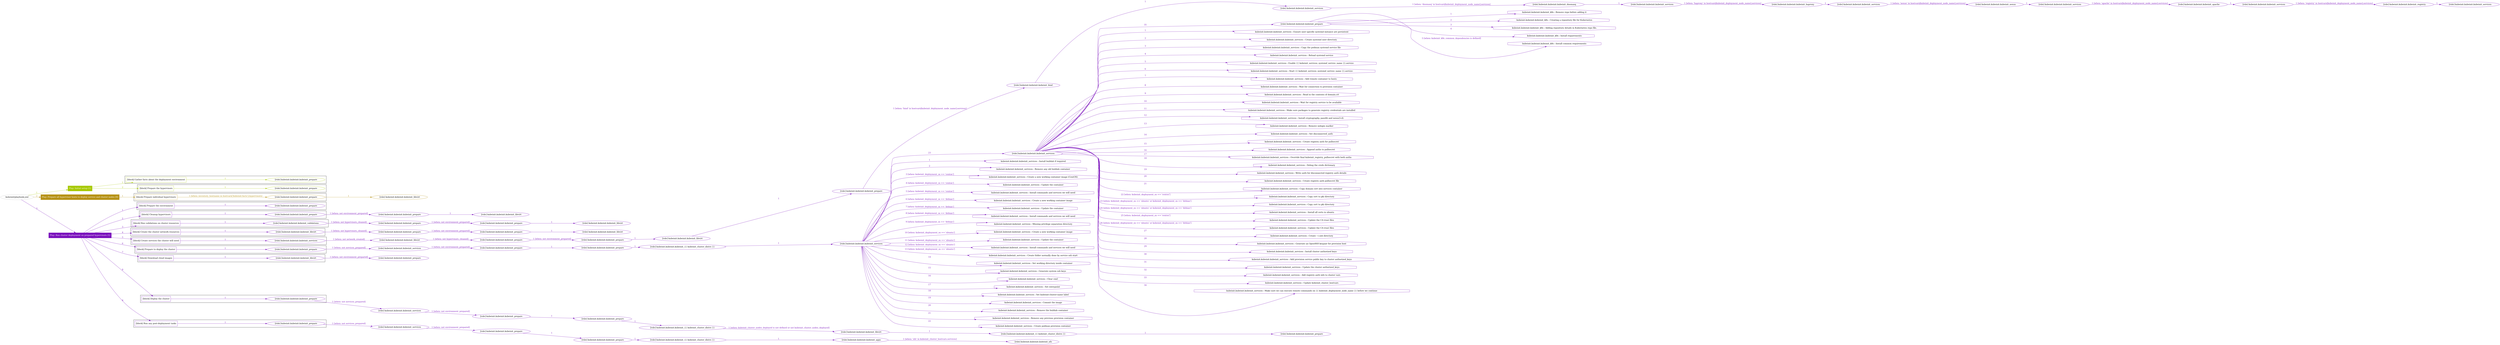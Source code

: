 digraph {
	graph [concentrate=true ordering=in rankdir=LR ratio=fill]
	edge [esep=5 sep=10]
	"kubeinit/playbook.yml" [id=root_node style=dotted]
	play_a39db6a7 [label="Play: Initial setup (1)" color="#a7c903" fontcolor="#ffffff" id=play_a39db6a7 shape=box style=filled tooltip=localhost]
	"kubeinit/playbook.yml" -> play_a39db6a7 [label="1 " color="#a7c903" fontcolor="#a7c903" id=edge_e4425dac labeltooltip="1 " tooltip="1 "]
	subgraph "kubeinit.kubeinit.kubeinit_prepare" {
		role_ad7da2bc [label="[role] kubeinit.kubeinit.kubeinit_prepare" color="#a7c903" id=role_ad7da2bc tooltip="kubeinit.kubeinit.kubeinit_prepare"]
	}
	subgraph "kubeinit.kubeinit.kubeinit_prepare" {
		role_24d0ce54 [label="[role] kubeinit.kubeinit.kubeinit_prepare" color="#a7c903" id=role_24d0ce54 tooltip="kubeinit.kubeinit.kubeinit_prepare"]
	}
	subgraph "Play: Initial setup (1)" {
		play_a39db6a7 -> block_6e5eca41 [label=1 color="#a7c903" fontcolor="#a7c903" id=edge_d6f5d15b labeltooltip=1 tooltip=1]
		subgraph cluster_block_6e5eca41 {
			block_6e5eca41 [label="[block] Gather facts about the deployment environment" color="#a7c903" id=block_6e5eca41 labeltooltip="Gather facts about the deployment environment" shape=box tooltip="Gather facts about the deployment environment"]
			block_6e5eca41 -> role_ad7da2bc [label="1 " color="#a7c903" fontcolor="#a7c903" id=edge_6c1a1dd2 labeltooltip="1 " tooltip="1 "]
		}
		play_a39db6a7 -> block_f83a1f3f [label=2 color="#a7c903" fontcolor="#a7c903" id=edge_4a90e54b labeltooltip=2 tooltip=2]
		subgraph cluster_block_f83a1f3f {
			block_f83a1f3f [label="[block] Prepare the hypervisors" color="#a7c903" id=block_f83a1f3f labeltooltip="Prepare the hypervisors" shape=box tooltip="Prepare the hypervisors"]
			block_f83a1f3f -> role_24d0ce54 [label="1 " color="#a7c903" fontcolor="#a7c903" id=edge_9ec30973 labeltooltip="1 " tooltip="1 "]
		}
	}
	play_7bd372c5 [label="Play: Prepare all hypervisor hosts to deploy service and cluster nodes (0)" color="#b69216" fontcolor="#ffffff" id=play_7bd372c5 shape=box style=filled tooltip="Play: Prepare all hypervisor hosts to deploy service and cluster nodes (0)"]
	"kubeinit/playbook.yml" -> play_7bd372c5 [label="2 " color="#b69216" fontcolor="#b69216" id=edge_c06161cf labeltooltip="2 " tooltip="2 "]
	subgraph "kubeinit.kubeinit.kubeinit_libvirt" {
		role_bd107bb3 [label="[role] kubeinit.kubeinit.kubeinit_libvirt" color="#b69216" id=role_bd107bb3 tooltip="kubeinit.kubeinit.kubeinit_libvirt"]
	}
	subgraph "kubeinit.kubeinit.kubeinit_prepare" {
		role_43325a1a [label="[role] kubeinit.kubeinit.kubeinit_prepare" color="#b69216" id=role_43325a1a tooltip="kubeinit.kubeinit.kubeinit_prepare"]
		role_43325a1a -> role_bd107bb3 [label="1 " color="#b69216" fontcolor="#b69216" id=edge_867483fb labeltooltip="1 " tooltip="1 "]
	}
	subgraph "Play: Prepare all hypervisor hosts to deploy service and cluster nodes (0)" {
		play_7bd372c5 -> block_7091d7e7 [label=1 color="#b69216" fontcolor="#b69216" id=edge_7d6f0d3e labeltooltip=1 tooltip=1]
		subgraph cluster_block_7091d7e7 {
			block_7091d7e7 [label="[block] Prepare individual hypervisors" color="#b69216" id=block_7091d7e7 labeltooltip="Prepare individual hypervisors" shape=box tooltip="Prepare individual hypervisors"]
			block_7091d7e7 -> role_43325a1a [label="1 [when: inventory_hostname in hostvars['kubeinit-facts'].hypervisors]" color="#b69216" fontcolor="#b69216" id=edge_abdbda01 labeltooltip="1 [when: inventory_hostname in hostvars['kubeinit-facts'].hypervisors]" tooltip="1 [when: inventory_hostname in hostvars['kubeinit-facts'].hypervisors]"]
		}
	}
	play_eb8c6f66 [label="Play: Run cluster deployment on prepared hypervisors (1)" color="#7a10bc" fontcolor="#ffffff" id=play_eb8c6f66 shape=box style=filled tooltip=localhost]
	"kubeinit/playbook.yml" -> play_eb8c6f66 [label="3 " color="#7a10bc" fontcolor="#7a10bc" id=edge_7d1356bf labeltooltip="3 " tooltip="3 "]
	subgraph "kubeinit.kubeinit.kubeinit_prepare" {
		role_3d7510fc [label="[role] kubeinit.kubeinit.kubeinit_prepare" color="#7a10bc" id=role_3d7510fc tooltip="kubeinit.kubeinit.kubeinit_prepare"]
	}
	subgraph "kubeinit.kubeinit.kubeinit_libvirt" {
		role_217436a3 [label="[role] kubeinit.kubeinit.kubeinit_libvirt" color="#7a10bc" id=role_217436a3 tooltip="kubeinit.kubeinit.kubeinit_libvirt"]
	}
	subgraph "kubeinit.kubeinit.kubeinit_prepare" {
		role_707315cf [label="[role] kubeinit.kubeinit.kubeinit_prepare" color="#7a10bc" id=role_707315cf tooltip="kubeinit.kubeinit.kubeinit_prepare"]
		role_707315cf -> role_217436a3 [label="1 " color="#7a10bc" fontcolor="#7a10bc" id=edge_72007008 labeltooltip="1 " tooltip="1 "]
	}
	subgraph "kubeinit.kubeinit.kubeinit_prepare" {
		role_8e25d336 [label="[role] kubeinit.kubeinit.kubeinit_prepare" color="#7a10bc" id=role_8e25d336 tooltip="kubeinit.kubeinit.kubeinit_prepare"]
		role_8e25d336 -> role_707315cf [label="1 [when: not environment_prepared]" color="#7a10bc" fontcolor="#7a10bc" id=edge_22e1b6bc labeltooltip="1 [when: not environment_prepared]" tooltip="1 [when: not environment_prepared]"]
	}
	subgraph "kubeinit.kubeinit.kubeinit_libvirt" {
		role_6a4fccd5 [label="[role] kubeinit.kubeinit.kubeinit_libvirt" color="#7a10bc" id=role_6a4fccd5 tooltip="kubeinit.kubeinit.kubeinit_libvirt"]
	}
	subgraph "kubeinit.kubeinit.kubeinit_prepare" {
		role_27408b4e [label="[role] kubeinit.kubeinit.kubeinit_prepare" color="#7a10bc" id=role_27408b4e tooltip="kubeinit.kubeinit.kubeinit_prepare"]
		role_27408b4e -> role_6a4fccd5 [label="1 " color="#7a10bc" fontcolor="#7a10bc" id=edge_db0730ab labeltooltip="1 " tooltip="1 "]
	}
	subgraph "kubeinit.kubeinit.kubeinit_prepare" {
		role_0cdfa148 [label="[role] kubeinit.kubeinit.kubeinit_prepare" color="#7a10bc" id=role_0cdfa148 tooltip="kubeinit.kubeinit.kubeinit_prepare"]
		role_0cdfa148 -> role_27408b4e [label="1 [when: not environment_prepared]" color="#7a10bc" fontcolor="#7a10bc" id=edge_2c4df069 labeltooltip="1 [when: not environment_prepared]" tooltip="1 [when: not environment_prepared]"]
	}
	subgraph "kubeinit.kubeinit.kubeinit_validations" {
		role_fdfd355f [label="[role] kubeinit.kubeinit.kubeinit_validations" color="#7a10bc" id=role_fdfd355f tooltip="kubeinit.kubeinit.kubeinit_validations"]
		role_fdfd355f -> role_0cdfa148 [label="1 [when: not hypervisors_cleaned]" color="#7a10bc" fontcolor="#7a10bc" id=edge_c974deed labeltooltip="1 [when: not hypervisors_cleaned]" tooltip="1 [when: not hypervisors_cleaned]"]
	}
	subgraph "kubeinit.kubeinit.kubeinit_libvirt" {
		role_eb95329b [label="[role] kubeinit.kubeinit.kubeinit_libvirt" color="#7a10bc" id=role_eb95329b tooltip="kubeinit.kubeinit.kubeinit_libvirt"]
	}
	subgraph "kubeinit.kubeinit.kubeinit_prepare" {
		role_ddd4fc9e [label="[role] kubeinit.kubeinit.kubeinit_prepare" color="#7a10bc" id=role_ddd4fc9e tooltip="kubeinit.kubeinit.kubeinit_prepare"]
		role_ddd4fc9e -> role_eb95329b [label="1 " color="#7a10bc" fontcolor="#7a10bc" id=edge_12d1a1c5 labeltooltip="1 " tooltip="1 "]
	}
	subgraph "kubeinit.kubeinit.kubeinit_prepare" {
		role_3cd31ccb [label="[role] kubeinit.kubeinit.kubeinit_prepare" color="#7a10bc" id=role_3cd31ccb tooltip="kubeinit.kubeinit.kubeinit_prepare"]
		role_3cd31ccb -> role_ddd4fc9e [label="1 [when: not environment_prepared]" color="#7a10bc" fontcolor="#7a10bc" id=edge_f27baa66 labeltooltip="1 [when: not environment_prepared]" tooltip="1 [when: not environment_prepared]"]
	}
	subgraph "kubeinit.kubeinit.kubeinit_libvirt" {
		role_41d2e529 [label="[role] kubeinit.kubeinit.kubeinit_libvirt" color="#7a10bc" id=role_41d2e529 tooltip="kubeinit.kubeinit.kubeinit_libvirt"]
		role_41d2e529 -> role_3cd31ccb [label="1 [when: not hypervisors_cleaned]" color="#7a10bc" fontcolor="#7a10bc" id=edge_5fff0b13 labeltooltip="1 [when: not hypervisors_cleaned]" tooltip="1 [when: not hypervisors_cleaned]"]
	}
	subgraph "kubeinit.kubeinit.kubeinit_services" {
		role_34251ea8 [label="[role] kubeinit.kubeinit.kubeinit_services" color="#7a10bc" id=role_34251ea8 tooltip="kubeinit.kubeinit.kubeinit_services"]
	}
	subgraph "kubeinit.kubeinit.kubeinit_registry" {
		role_55f71741 [label="[role] kubeinit.kubeinit.kubeinit_registry" color="#7a10bc" id=role_55f71741 tooltip="kubeinit.kubeinit.kubeinit_registry"]
		role_55f71741 -> role_34251ea8 [label="1 " color="#7a10bc" fontcolor="#7a10bc" id=edge_c17bdb4b labeltooltip="1 " tooltip="1 "]
	}
	subgraph "kubeinit.kubeinit.kubeinit_services" {
		role_75a16906 [label="[role] kubeinit.kubeinit.kubeinit_services" color="#7a10bc" id=role_75a16906 tooltip="kubeinit.kubeinit.kubeinit_services"]
		role_75a16906 -> role_55f71741 [label="1 [when: 'registry' in hostvars[kubeinit_deployment_node_name].services]" color="#7a10bc" fontcolor="#7a10bc" id=edge_c689f43d labeltooltip="1 [when: 'registry' in hostvars[kubeinit_deployment_node_name].services]" tooltip="1 [when: 'registry' in hostvars[kubeinit_deployment_node_name].services]"]
	}
	subgraph "kubeinit.kubeinit.kubeinit_apache" {
		role_55cfdebc [label="[role] kubeinit.kubeinit.kubeinit_apache" color="#7a10bc" id=role_55cfdebc tooltip="kubeinit.kubeinit.kubeinit_apache"]
		role_55cfdebc -> role_75a16906 [label="1 " color="#7a10bc" fontcolor="#7a10bc" id=edge_bde88aae labeltooltip="1 " tooltip="1 "]
	}
	subgraph "kubeinit.kubeinit.kubeinit_services" {
		role_847ef1c1 [label="[role] kubeinit.kubeinit.kubeinit_services" color="#7a10bc" id=role_847ef1c1 tooltip="kubeinit.kubeinit.kubeinit_services"]
		role_847ef1c1 -> role_55cfdebc [label="1 [when: 'apache' in hostvars[kubeinit_deployment_node_name].services]" color="#7a10bc" fontcolor="#7a10bc" id=edge_4652461e labeltooltip="1 [when: 'apache' in hostvars[kubeinit_deployment_node_name].services]" tooltip="1 [when: 'apache' in hostvars[kubeinit_deployment_node_name].services]"]
	}
	subgraph "kubeinit.kubeinit.kubeinit_nexus" {
		role_8d701ce4 [label="[role] kubeinit.kubeinit.kubeinit_nexus" color="#7a10bc" id=role_8d701ce4 tooltip="kubeinit.kubeinit.kubeinit_nexus"]
		role_8d701ce4 -> role_847ef1c1 [label="1 " color="#7a10bc" fontcolor="#7a10bc" id=edge_7cca9615 labeltooltip="1 " tooltip="1 "]
	}
	subgraph "kubeinit.kubeinit.kubeinit_services" {
		role_383a973d [label="[role] kubeinit.kubeinit.kubeinit_services" color="#7a10bc" id=role_383a973d tooltip="kubeinit.kubeinit.kubeinit_services"]
		role_383a973d -> role_8d701ce4 [label="1 [when: 'nexus' in hostvars[kubeinit_deployment_node_name].services]" color="#7a10bc" fontcolor="#7a10bc" id=edge_6c19b891 labeltooltip="1 [when: 'nexus' in hostvars[kubeinit_deployment_node_name].services]" tooltip="1 [when: 'nexus' in hostvars[kubeinit_deployment_node_name].services]"]
	}
	subgraph "kubeinit.kubeinit.kubeinit_haproxy" {
		role_a3ba4bb2 [label="[role] kubeinit.kubeinit.kubeinit_haproxy" color="#7a10bc" id=role_a3ba4bb2 tooltip="kubeinit.kubeinit.kubeinit_haproxy"]
		role_a3ba4bb2 -> role_383a973d [label="1 " color="#7a10bc" fontcolor="#7a10bc" id=edge_411ccd63 labeltooltip="1 " tooltip="1 "]
	}
	subgraph "kubeinit.kubeinit.kubeinit_services" {
		role_cdb0d5c3 [label="[role] kubeinit.kubeinit.kubeinit_services" color="#7a10bc" id=role_cdb0d5c3 tooltip="kubeinit.kubeinit.kubeinit_services"]
		role_cdb0d5c3 -> role_a3ba4bb2 [label="1 [when: 'haproxy' in hostvars[kubeinit_deployment_node_name].services]" color="#7a10bc" fontcolor="#7a10bc" id=edge_a5d27141 labeltooltip="1 [when: 'haproxy' in hostvars[kubeinit_deployment_node_name].services]" tooltip="1 [when: 'haproxy' in hostvars[kubeinit_deployment_node_name].services]"]
	}
	subgraph "kubeinit.kubeinit.kubeinit_dnsmasq" {
		role_2d122ed5 [label="[role] kubeinit.kubeinit.kubeinit_dnsmasq" color="#7a10bc" id=role_2d122ed5 tooltip="kubeinit.kubeinit.kubeinit_dnsmasq"]
		role_2d122ed5 -> role_cdb0d5c3 [label="1 " color="#7a10bc" fontcolor="#7a10bc" id=edge_b9fe89ee labeltooltip="1 " tooltip="1 "]
	}
	subgraph "kubeinit.kubeinit.kubeinit_services" {
		role_7af3fc14 [label="[role] kubeinit.kubeinit.kubeinit_services" color="#7a10bc" id=role_7af3fc14 tooltip="kubeinit.kubeinit.kubeinit_services"]
		role_7af3fc14 -> role_2d122ed5 [label="1 [when: 'dnsmasq' in hostvars[kubeinit_deployment_node_name].services]" color="#7a10bc" fontcolor="#7a10bc" id=edge_ec4fb9f6 labeltooltip="1 [when: 'dnsmasq' in hostvars[kubeinit_deployment_node_name].services]" tooltip="1 [when: 'dnsmasq' in hostvars[kubeinit_deployment_node_name].services]"]
	}
	subgraph "kubeinit.kubeinit.kubeinit_bind" {
		role_3c236dc5 [label="[role] kubeinit.kubeinit.kubeinit_bind" color="#7a10bc" id=role_3c236dc5 tooltip="kubeinit.kubeinit.kubeinit_bind"]
		role_3c236dc5 -> role_7af3fc14 [label="1 " color="#7a10bc" fontcolor="#7a10bc" id=edge_24298b8e labeltooltip="1 " tooltip="1 "]
	}
	subgraph "kubeinit.kubeinit.kubeinit_prepare" {
		role_3caa47ab [label="[role] kubeinit.kubeinit.kubeinit_prepare" color="#7a10bc" id=role_3caa47ab tooltip="kubeinit.kubeinit.kubeinit_prepare"]
		role_3caa47ab -> role_3c236dc5 [label="1 [when: 'bind' in hostvars[kubeinit_deployment_node_name].services]" color="#7a10bc" fontcolor="#7a10bc" id=edge_5438273a labeltooltip="1 [when: 'bind' in hostvars[kubeinit_deployment_node_name].services]" tooltip="1 [when: 'bind' in hostvars[kubeinit_deployment_node_name].services]"]
	}
	subgraph "kubeinit.kubeinit.kubeinit_libvirt" {
		role_6ef34fca [label="[role] kubeinit.kubeinit.kubeinit_libvirt" color="#7a10bc" id=role_6ef34fca tooltip="kubeinit.kubeinit.kubeinit_libvirt"]
		role_6ef34fca -> role_3caa47ab [label="1 " color="#7a10bc" fontcolor="#7a10bc" id=edge_7e1668bb labeltooltip="1 " tooltip="1 "]
	}
	subgraph "kubeinit.kubeinit.kubeinit_prepare" {
		role_1e308464 [label="[role] kubeinit.kubeinit.kubeinit_prepare" color="#7a10bc" id=role_1e308464 tooltip="kubeinit.kubeinit.kubeinit_prepare"]
		role_1e308464 -> role_6ef34fca [label="1 " color="#7a10bc" fontcolor="#7a10bc" id=edge_2c4233d3 labeltooltip="1 " tooltip="1 "]
	}
	subgraph "kubeinit.kubeinit.kubeinit_prepare" {
		role_d4766566 [label="[role] kubeinit.kubeinit.kubeinit_prepare" color="#7a10bc" id=role_d4766566 tooltip="kubeinit.kubeinit.kubeinit_prepare"]
		role_d4766566 -> role_1e308464 [label="1 [when: not environment_prepared]" color="#7a10bc" fontcolor="#7a10bc" id=edge_d929c095 labeltooltip="1 [when: not environment_prepared]" tooltip="1 [when: not environment_prepared]"]
	}
	subgraph "kubeinit.kubeinit.kubeinit_libvirt" {
		role_391a7878 [label="[role] kubeinit.kubeinit.kubeinit_libvirt" color="#7a10bc" id=role_391a7878 tooltip="kubeinit.kubeinit.kubeinit_libvirt"]
		role_391a7878 -> role_d4766566 [label="1 [when: not hypervisors_cleaned]" color="#7a10bc" fontcolor="#7a10bc" id=edge_48257a92 labeltooltip="1 [when: not hypervisors_cleaned]" tooltip="1 [when: not hypervisors_cleaned]"]
	}
	subgraph "kubeinit.kubeinit.kubeinit_services" {
		role_fab3d819 [label="[role] kubeinit.kubeinit.kubeinit_services" color="#7a10bc" id=role_fab3d819 tooltip="kubeinit.kubeinit.kubeinit_services"]
		role_fab3d819 -> role_391a7878 [label="1 [when: not network_created]" color="#7a10bc" fontcolor="#7a10bc" id=edge_e42cfebe labeltooltip="1 [when: not network_created]" tooltip="1 [when: not network_created]"]
	}
	subgraph "kubeinit.kubeinit.kubeinit_prepare" {
		role_e7ec7463 [label="[role] kubeinit.kubeinit.kubeinit_prepare" color="#7a10bc" id=role_e7ec7463 tooltip="kubeinit.kubeinit.kubeinit_prepare"]
		task_0ed8cb32 [label="kubeinit.kubeinit.kubeinit_k8s : Remove repo before adding it" color="#7a10bc" id=task_0ed8cb32 shape=octagon tooltip="kubeinit.kubeinit.kubeinit_k8s : Remove repo before adding it"]
		role_e7ec7463 -> task_0ed8cb32 [label="1 " color="#7a10bc" fontcolor="#7a10bc" id=edge_1851906a labeltooltip="1 " tooltip="1 "]
		task_234067dd [label="kubeinit.kubeinit.kubeinit_k8s : Creating a repository file for Kubernetes" color="#7a10bc" id=task_234067dd shape=octagon tooltip="kubeinit.kubeinit.kubeinit_k8s : Creating a repository file for Kubernetes"]
		role_e7ec7463 -> task_234067dd [label="2 " color="#7a10bc" fontcolor="#7a10bc" id=edge_1074ad06 labeltooltip="2 " tooltip="2 "]
		task_040278cc [label="kubeinit.kubeinit.kubeinit_k8s : Adding repository details in Kubernetes repo file." color="#7a10bc" id=task_040278cc shape=octagon tooltip="kubeinit.kubeinit.kubeinit_k8s : Adding repository details in Kubernetes repo file."]
		role_e7ec7463 -> task_040278cc [label="3 " color="#7a10bc" fontcolor="#7a10bc" id=edge_432550f5 labeltooltip="3 " tooltip="3 "]
		task_07c66370 [label="kubeinit.kubeinit.kubeinit_k8s : Install requirements" color="#7a10bc" id=task_07c66370 shape=octagon tooltip="kubeinit.kubeinit.kubeinit_k8s : Install requirements"]
		role_e7ec7463 -> task_07c66370 [label="4 " color="#7a10bc" fontcolor="#7a10bc" id=edge_1496b17b labeltooltip="4 " tooltip="4 "]
		task_d33c8f3e [label="kubeinit.kubeinit.kubeinit_k8s : Install common requirements" color="#7a10bc" id=task_d33c8f3e shape=octagon tooltip="kubeinit.kubeinit.kubeinit_k8s : Install common requirements"]
		role_e7ec7463 -> task_d33c8f3e [label="5 [when: kubeinit_k8s_common_dependencies is defined]" color="#7a10bc" fontcolor="#7a10bc" id=edge_34529f88 labeltooltip="5 [when: kubeinit_k8s_common_dependencies is defined]" tooltip="5 [when: kubeinit_k8s_common_dependencies is defined]"]
	}
	subgraph "kubeinit.kubeinit.kubeinit_services" {
		role_4f52eb5c [label="[role] kubeinit.kubeinit.kubeinit_services" color="#7a10bc" id=role_4f52eb5c tooltip="kubeinit.kubeinit.kubeinit_services"]
		task_a53fadd0 [label="kubeinit.kubeinit.kubeinit_services : Ensure user specific systemd instance are persistent" color="#7a10bc" id=task_a53fadd0 shape=octagon tooltip="kubeinit.kubeinit.kubeinit_services : Ensure user specific systemd instance are persistent"]
		role_4f52eb5c -> task_a53fadd0 [label="1 " color="#7a10bc" fontcolor="#7a10bc" id=edge_51062c8f labeltooltip="1 " tooltip="1 "]
		task_871bfcab [label="kubeinit.kubeinit.kubeinit_services : Create systemd user directory" color="#7a10bc" id=task_871bfcab shape=octagon tooltip="kubeinit.kubeinit.kubeinit_services : Create systemd user directory"]
		role_4f52eb5c -> task_871bfcab [label="2 " color="#7a10bc" fontcolor="#7a10bc" id=edge_aefa1270 labeltooltip="2 " tooltip="2 "]
		task_5b251f6a [label="kubeinit.kubeinit.kubeinit_services : Copy the podman systemd service file" color="#7a10bc" id=task_5b251f6a shape=octagon tooltip="kubeinit.kubeinit.kubeinit_services : Copy the podman systemd service file"]
		role_4f52eb5c -> task_5b251f6a [label="3 " color="#7a10bc" fontcolor="#7a10bc" id=edge_08d699b9 labeltooltip="3 " tooltip="3 "]
		task_61f2462c [label="kubeinit.kubeinit.kubeinit_services : Reload systemd service" color="#7a10bc" id=task_61f2462c shape=octagon tooltip="kubeinit.kubeinit.kubeinit_services : Reload systemd service"]
		role_4f52eb5c -> task_61f2462c [label="4 " color="#7a10bc" fontcolor="#7a10bc" id=edge_0b268804 labeltooltip="4 " tooltip="4 "]
		task_92a4531c [label="kubeinit.kubeinit.kubeinit_services : Enable {{ kubeinit_services_systemd_service_name }}.service" color="#7a10bc" id=task_92a4531c shape=octagon tooltip="kubeinit.kubeinit.kubeinit_services : Enable {{ kubeinit_services_systemd_service_name }}.service"]
		role_4f52eb5c -> task_92a4531c [label="5 " color="#7a10bc" fontcolor="#7a10bc" id=edge_dca434ca labeltooltip="5 " tooltip="5 "]
		task_624ae141 [label="kubeinit.kubeinit.kubeinit_services : Start {{ kubeinit_services_systemd_service_name }}.service" color="#7a10bc" id=task_624ae141 shape=octagon tooltip="kubeinit.kubeinit.kubeinit_services : Start {{ kubeinit_services_systemd_service_name }}.service"]
		role_4f52eb5c -> task_624ae141 [label="6 " color="#7a10bc" fontcolor="#7a10bc" id=edge_cf885e0c labeltooltip="6 " tooltip="6 "]
		task_175df6f4 [label="kubeinit.kubeinit.kubeinit_services : Add remote container to hosts" color="#7a10bc" id=task_175df6f4 shape=octagon tooltip="kubeinit.kubeinit.kubeinit_services : Add remote container to hosts"]
		role_4f52eb5c -> task_175df6f4 [label="7 " color="#7a10bc" fontcolor="#7a10bc" id=edge_04f599e0 labeltooltip="7 " tooltip="7 "]
		task_d8b60b96 [label="kubeinit.kubeinit.kubeinit_services : Wait for connection to provision container" color="#7a10bc" id=task_d8b60b96 shape=octagon tooltip="kubeinit.kubeinit.kubeinit_services : Wait for connection to provision container"]
		role_4f52eb5c -> task_d8b60b96 [label="8 " color="#7a10bc" fontcolor="#7a10bc" id=edge_719209ba labeltooltip="8 " tooltip="8 "]
		task_60d33c5a [label="kubeinit.kubeinit.kubeinit_services : Read in the contents of domain.crt" color="#7a10bc" id=task_60d33c5a shape=octagon tooltip="kubeinit.kubeinit.kubeinit_services : Read in the contents of domain.crt"]
		role_4f52eb5c -> task_60d33c5a [label="9 " color="#7a10bc" fontcolor="#7a10bc" id=edge_3e481eb9 labeltooltip="9 " tooltip="9 "]
		task_9e3fc60a [label="kubeinit.kubeinit.kubeinit_services : Wait for registry service to be available" color="#7a10bc" id=task_9e3fc60a shape=octagon tooltip="kubeinit.kubeinit.kubeinit_services : Wait for registry service to be available"]
		role_4f52eb5c -> task_9e3fc60a [label="10 " color="#7a10bc" fontcolor="#7a10bc" id=edge_149a2c96 labeltooltip="10 " tooltip="10 "]
		task_4b3f3168 [label="kubeinit.kubeinit.kubeinit_services : Make sure packages to generate registry credentials are installed" color="#7a10bc" id=task_4b3f3168 shape=octagon tooltip="kubeinit.kubeinit.kubeinit_services : Make sure packages to generate registry credentials are installed"]
		role_4f52eb5c -> task_4b3f3168 [label="11 " color="#7a10bc" fontcolor="#7a10bc" id=edge_15374348 labeltooltip="11 " tooltip="11 "]
		task_d0d440a3 [label="kubeinit.kubeinit.kubeinit_services : Install cryptography, passlib and nexus3-cli" color="#7a10bc" id=task_d0d440a3 shape=octagon tooltip="kubeinit.kubeinit.kubeinit_services : Install cryptography, passlib and nexus3-cli"]
		role_4f52eb5c -> task_d0d440a3 [label="12 " color="#7a10bc" fontcolor="#7a10bc" id=edge_922266b7 labeltooltip="12 " tooltip="12 "]
		task_48e979f8 [label="kubeinit.kubeinit.kubeinit_services : Remove nologin marker" color="#7a10bc" id=task_48e979f8 shape=octagon tooltip="kubeinit.kubeinit.kubeinit_services : Remove nologin marker"]
		role_4f52eb5c -> task_48e979f8 [label="13 " color="#7a10bc" fontcolor="#7a10bc" id=edge_cf4c555a labeltooltip="13 " tooltip="13 "]
		task_d351828b [label="kubeinit.kubeinit.kubeinit_services : Set disconnected_auth" color="#7a10bc" id=task_d351828b shape=octagon tooltip="kubeinit.kubeinit.kubeinit_services : Set disconnected_auth"]
		role_4f52eb5c -> task_d351828b [label="14 " color="#7a10bc" fontcolor="#7a10bc" id=edge_b27ea6ec labeltooltip="14 " tooltip="14 "]
		task_39bed3e2 [label="kubeinit.kubeinit.kubeinit_services : Create registry auth for pullsecret" color="#7a10bc" id=task_39bed3e2 shape=octagon tooltip="kubeinit.kubeinit.kubeinit_services : Create registry auth for pullsecret"]
		role_4f52eb5c -> task_39bed3e2 [label="15 " color="#7a10bc" fontcolor="#7a10bc" id=edge_b818cc3e labeltooltip="15 " tooltip="15 "]
		task_78e51db5 [label="kubeinit.kubeinit.kubeinit_services : Append auths to pullsecret" color="#7a10bc" id=task_78e51db5 shape=octagon tooltip="kubeinit.kubeinit.kubeinit_services : Append auths to pullsecret"]
		role_4f52eb5c -> task_78e51db5 [label="16 " color="#7a10bc" fontcolor="#7a10bc" id=edge_887d047e labeltooltip="16 " tooltip="16 "]
		task_60dca796 [label="kubeinit.kubeinit.kubeinit_services : Override final kubeinit_registry_pullsecret with both auths" color="#7a10bc" id=task_60dca796 shape=octagon tooltip="kubeinit.kubeinit.kubeinit_services : Override final kubeinit_registry_pullsecret with both auths"]
		role_4f52eb5c -> task_60dca796 [label="17 " color="#7a10bc" fontcolor="#7a10bc" id=edge_4da4ead7 labeltooltip="17 " tooltip="17 "]
		task_a215b4a0 [label="kubeinit.kubeinit.kubeinit_services : Debug the creds dictionary" color="#7a10bc" id=task_a215b4a0 shape=octagon tooltip="kubeinit.kubeinit.kubeinit_services : Debug the creds dictionary"]
		role_4f52eb5c -> task_a215b4a0 [label="18 " color="#7a10bc" fontcolor="#7a10bc" id=edge_fe90781c labeltooltip="18 " tooltip="18 "]
		task_b8d09d1a [label="kubeinit.kubeinit.kubeinit_services : Write auth for disconnected registry auth details" color="#7a10bc" id=task_b8d09d1a shape=octagon tooltip="kubeinit.kubeinit.kubeinit_services : Write auth for disconnected registry auth details"]
		role_4f52eb5c -> task_b8d09d1a [label="19 " color="#7a10bc" fontcolor="#7a10bc" id=edge_e4feba22 labeltooltip="19 " tooltip="19 "]
		task_621b3235 [label="kubeinit.kubeinit.kubeinit_services : Create registry auth pullsecret file" color="#7a10bc" id=task_621b3235 shape=octagon tooltip="kubeinit.kubeinit.kubeinit_services : Create registry auth pullsecret file"]
		role_4f52eb5c -> task_621b3235 [label="20 " color="#7a10bc" fontcolor="#7a10bc" id=edge_db86550f labeltooltip="20 " tooltip="20 "]
		task_e716789f [label="kubeinit.kubeinit.kubeinit_services : Copy domain cert into services container" color="#7a10bc" id=task_e716789f shape=octagon tooltip="kubeinit.kubeinit.kubeinit_services : Copy domain cert into services container"]
		role_4f52eb5c -> task_e716789f [label="21 " color="#7a10bc" fontcolor="#7a10bc" id=edge_605944fb labeltooltip="21 " tooltip="21 "]
		task_eb3ca153 [label="kubeinit.kubeinit.kubeinit_services : Copy cert to pki directory" color="#7a10bc" id=task_eb3ca153 shape=octagon tooltip="kubeinit.kubeinit.kubeinit_services : Copy cert to pki directory"]
		role_4f52eb5c -> task_eb3ca153 [label="22 [when: kubeinit_deployment_os == 'centos']" color="#7a10bc" fontcolor="#7a10bc" id=edge_03eb2822 labeltooltip="22 [when: kubeinit_deployment_os == 'centos']" tooltip="22 [when: kubeinit_deployment_os == 'centos']"]
		task_9d25ffcd [label="kubeinit.kubeinit.kubeinit_services : Copy cert to pki directory" color="#7a10bc" id=task_9d25ffcd shape=octagon tooltip="kubeinit.kubeinit.kubeinit_services : Copy cert to pki directory"]
		role_4f52eb5c -> task_9d25ffcd [label="23 [when: kubeinit_deployment_os == 'ubuntu' or kubeinit_deployment_os == 'debian']" color="#7a10bc" fontcolor="#7a10bc" id=edge_4c95f498 labeltooltip="23 [when: kubeinit_deployment_os == 'ubuntu' or kubeinit_deployment_os == 'debian']" tooltip="23 [when: kubeinit_deployment_os == 'ubuntu' or kubeinit_deployment_os == 'debian']"]
		task_718358eb [label="kubeinit.kubeinit.kubeinit_services : Install all certs in ubuntu" color="#7a10bc" id=task_718358eb shape=octagon tooltip="kubeinit.kubeinit.kubeinit_services : Install all certs in ubuntu"]
		role_4f52eb5c -> task_718358eb [label="24 [when: kubeinit_deployment_os == 'ubuntu' or kubeinit_deployment_os == 'debian']" color="#7a10bc" fontcolor="#7a10bc" id=edge_08437dc7 labeltooltip="24 [when: kubeinit_deployment_os == 'ubuntu' or kubeinit_deployment_os == 'debian']" tooltip="24 [when: kubeinit_deployment_os == 'ubuntu' or kubeinit_deployment_os == 'debian']"]
		task_7e0a680c [label="kubeinit.kubeinit.kubeinit_services : Update the CA trust files" color="#7a10bc" id=task_7e0a680c shape=octagon tooltip="kubeinit.kubeinit.kubeinit_services : Update the CA trust files"]
		role_4f52eb5c -> task_7e0a680c [label="25 [when: kubeinit_deployment_os == 'centos']" color="#7a10bc" fontcolor="#7a10bc" id=edge_38fdf0ce labeltooltip="25 [when: kubeinit_deployment_os == 'centos']" tooltip="25 [when: kubeinit_deployment_os == 'centos']"]
		task_604ba74f [label="kubeinit.kubeinit.kubeinit_services : Update the CA trust files" color="#7a10bc" id=task_604ba74f shape=octagon tooltip="kubeinit.kubeinit.kubeinit_services : Update the CA trust files"]
		role_4f52eb5c -> task_604ba74f [label="26 [when: kubeinit_deployment_os == 'ubuntu' or kubeinit_deployment_os == 'debian']" color="#7a10bc" fontcolor="#7a10bc" id=edge_c9f25e3e labeltooltip="26 [when: kubeinit_deployment_os == 'ubuntu' or kubeinit_deployment_os == 'debian']" tooltip="26 [when: kubeinit_deployment_os == 'ubuntu' or kubeinit_deployment_os == 'debian']"]
		task_94f3ba54 [label="kubeinit.kubeinit.kubeinit_services : Create ~/.ssh directory" color="#7a10bc" id=task_94f3ba54 shape=octagon tooltip="kubeinit.kubeinit.kubeinit_services : Create ~/.ssh directory"]
		role_4f52eb5c -> task_94f3ba54 [label="27 " color="#7a10bc" fontcolor="#7a10bc" id=edge_84c65cbb labeltooltip="27 " tooltip="27 "]
		task_fd198cd4 [label="kubeinit.kubeinit.kubeinit_services : Generate an OpenSSH keypair for provision host" color="#7a10bc" id=task_fd198cd4 shape=octagon tooltip="kubeinit.kubeinit.kubeinit_services : Generate an OpenSSH keypair for provision host"]
		role_4f52eb5c -> task_fd198cd4 [label="28 " color="#7a10bc" fontcolor="#7a10bc" id=edge_29689afd labeltooltip="28 " tooltip="28 "]
		task_5a34a5d8 [label="kubeinit.kubeinit.kubeinit_services : Install cluster authorized keys" color="#7a10bc" id=task_5a34a5d8 shape=octagon tooltip="kubeinit.kubeinit.kubeinit_services : Install cluster authorized keys"]
		role_4f52eb5c -> task_5a34a5d8 [label="29 " color="#7a10bc" fontcolor="#7a10bc" id=edge_c3f67385 labeltooltip="29 " tooltip="29 "]
		task_674d25b7 [label="kubeinit.kubeinit.kubeinit_services : Add provision service public key to cluster authorized_keys" color="#7a10bc" id=task_674d25b7 shape=octagon tooltip="kubeinit.kubeinit.kubeinit_services : Add provision service public key to cluster authorized_keys"]
		role_4f52eb5c -> task_674d25b7 [label="30 " color="#7a10bc" fontcolor="#7a10bc" id=edge_3a612c37 labeltooltip="30 " tooltip="30 "]
		task_573f935f [label="kubeinit.kubeinit.kubeinit_services : Update the cluster authorized_keys" color="#7a10bc" id=task_573f935f shape=octagon tooltip="kubeinit.kubeinit.kubeinit_services : Update the cluster authorized_keys"]
		role_4f52eb5c -> task_573f935f [label="31 " color="#7a10bc" fontcolor="#7a10bc" id=edge_6956e1f7 labeltooltip="31 " tooltip="31 "]
		task_747aca6f [label="kubeinit.kubeinit.kubeinit_services : Add registry auth info to cluster vars" color="#7a10bc" id=task_747aca6f shape=octagon tooltip="kubeinit.kubeinit.kubeinit_services : Add registry auth info to cluster vars"]
		role_4f52eb5c -> task_747aca6f [label="32 " color="#7a10bc" fontcolor="#7a10bc" id=edge_a80d7dce labeltooltip="32 " tooltip="32 "]
		task_c26a7451 [label="kubeinit.kubeinit.kubeinit_services : Update kubeinit_cluster_hostvars" color="#7a10bc" id=task_c26a7451 shape=octagon tooltip="kubeinit.kubeinit.kubeinit_services : Update kubeinit_cluster_hostvars"]
		role_4f52eb5c -> task_c26a7451 [label="33 " color="#7a10bc" fontcolor="#7a10bc" id=edge_68729265 labeltooltip="33 " tooltip="33 "]
		task_31d8080d [label="kubeinit.kubeinit.kubeinit_services : Make sure we can execute remote commands on {{ kubeinit_deployment_node_name }} before we continue" color="#7a10bc" id=task_31d8080d shape=octagon tooltip="kubeinit.kubeinit.kubeinit_services : Make sure we can execute remote commands on {{ kubeinit_deployment_node_name }} before we continue"]
		role_4f52eb5c -> task_31d8080d [label="34 " color="#7a10bc" fontcolor="#7a10bc" id=edge_2e398061 labeltooltip="34 " tooltip="34 "]
		role_4f52eb5c -> role_e7ec7463 [label="35 " color="#7a10bc" fontcolor="#7a10bc" id=edge_ae4a930b labeltooltip="35 " tooltip="35 "]
	}
	subgraph "kubeinit.kubeinit.kubeinit_services" {
		role_4ef37d45 [label="[role] kubeinit.kubeinit.kubeinit_services" color="#7a10bc" id=role_4ef37d45 tooltip="kubeinit.kubeinit.kubeinit_services"]
		task_2202eb13 [label="kubeinit.kubeinit.kubeinit_services : Install buildah if required" color="#7a10bc" id=task_2202eb13 shape=octagon tooltip="kubeinit.kubeinit.kubeinit_services : Install buildah if required"]
		role_4ef37d45 -> task_2202eb13 [label="1 " color="#7a10bc" fontcolor="#7a10bc" id=edge_b84fb411 labeltooltip="1 " tooltip="1 "]
		task_a923e355 [label="kubeinit.kubeinit.kubeinit_services : Remove any old buildah container" color="#7a10bc" id=task_a923e355 shape=octagon tooltip="kubeinit.kubeinit.kubeinit_services : Remove any old buildah container"]
		role_4ef37d45 -> task_a923e355 [label="2 " color="#7a10bc" fontcolor="#7a10bc" id=edge_5e62164a labeltooltip="2 " tooltip="2 "]
		task_8e3722c2 [label="kubeinit.kubeinit.kubeinit_services : Create a new working container image (CentOS)" color="#7a10bc" id=task_8e3722c2 shape=octagon tooltip="kubeinit.kubeinit.kubeinit_services : Create a new working container image (CentOS)"]
		role_4ef37d45 -> task_8e3722c2 [label="3 [when: kubeinit_deployment_os == 'centos']" color="#7a10bc" fontcolor="#7a10bc" id=edge_fda1c0d1 labeltooltip="3 [when: kubeinit_deployment_os == 'centos']" tooltip="3 [when: kubeinit_deployment_os == 'centos']"]
		task_a524511c [label="kubeinit.kubeinit.kubeinit_services : Update the container" color="#7a10bc" id=task_a524511c shape=octagon tooltip="kubeinit.kubeinit.kubeinit_services : Update the container"]
		role_4ef37d45 -> task_a524511c [label="4 [when: kubeinit_deployment_os == 'centos']" color="#7a10bc" fontcolor="#7a10bc" id=edge_f336ca6f labeltooltip="4 [when: kubeinit_deployment_os == 'centos']" tooltip="4 [when: kubeinit_deployment_os == 'centos']"]
		task_36595677 [label="kubeinit.kubeinit.kubeinit_services : Install commands and services we will need" color="#7a10bc" id=task_36595677 shape=octagon tooltip="kubeinit.kubeinit.kubeinit_services : Install commands and services we will need"]
		role_4ef37d45 -> task_36595677 [label="5 [when: kubeinit_deployment_os == 'centos']" color="#7a10bc" fontcolor="#7a10bc" id=edge_d261edf8 labeltooltip="5 [when: kubeinit_deployment_os == 'centos']" tooltip="5 [when: kubeinit_deployment_os == 'centos']"]
		task_f3fa955b [label="kubeinit.kubeinit.kubeinit_services : Create a new working container image" color="#7a10bc" id=task_f3fa955b shape=octagon tooltip="kubeinit.kubeinit.kubeinit_services : Create a new working container image"]
		role_4ef37d45 -> task_f3fa955b [label="6 [when: kubeinit_deployment_os == 'debian']" color="#7a10bc" fontcolor="#7a10bc" id=edge_7b5bf58d labeltooltip="6 [when: kubeinit_deployment_os == 'debian']" tooltip="6 [when: kubeinit_deployment_os == 'debian']"]
		task_ad8c5e8d [label="kubeinit.kubeinit.kubeinit_services : Update the container" color="#7a10bc" id=task_ad8c5e8d shape=octagon tooltip="kubeinit.kubeinit.kubeinit_services : Update the container"]
		role_4ef37d45 -> task_ad8c5e8d [label="7 [when: kubeinit_deployment_os == 'debian']" color="#7a10bc" fontcolor="#7a10bc" id=edge_28bd4518 labeltooltip="7 [when: kubeinit_deployment_os == 'debian']" tooltip="7 [when: kubeinit_deployment_os == 'debian']"]
		task_e01cfd71 [label="kubeinit.kubeinit.kubeinit_services : Install commands and services we will need" color="#7a10bc" id=task_e01cfd71 shape=octagon tooltip="kubeinit.kubeinit.kubeinit_services : Install commands and services we will need"]
		role_4ef37d45 -> task_e01cfd71 [label="8 [when: kubeinit_deployment_os == 'debian']" color="#7a10bc" fontcolor="#7a10bc" id=edge_fbf88f48 labeltooltip="8 [when: kubeinit_deployment_os == 'debian']" tooltip="8 [when: kubeinit_deployment_os == 'debian']"]
		task_3c48eb3e [label="kubeinit.kubeinit.kubeinit_services : Missing privilege separation directory" color="#7a10bc" id=task_3c48eb3e shape=octagon tooltip="kubeinit.kubeinit.kubeinit_services : Missing privilege separation directory"]
		role_4ef37d45 -> task_3c48eb3e [label="9 [when: kubeinit_deployment_os == 'debian']" color="#7a10bc" fontcolor="#7a10bc" id=edge_db93ddb9 labeltooltip="9 [when: kubeinit_deployment_os == 'debian']" tooltip="9 [when: kubeinit_deployment_os == 'debian']"]
		task_0f7cf1ed [label="kubeinit.kubeinit.kubeinit_services : Create a new working container image" color="#7a10bc" id=task_0f7cf1ed shape=octagon tooltip="kubeinit.kubeinit.kubeinit_services : Create a new working container image"]
		role_4ef37d45 -> task_0f7cf1ed [label="10 [when: kubeinit_deployment_os == 'ubuntu']" color="#7a10bc" fontcolor="#7a10bc" id=edge_8aa50c71 labeltooltip="10 [when: kubeinit_deployment_os == 'ubuntu']" tooltip="10 [when: kubeinit_deployment_os == 'ubuntu']"]
		task_6b5a023e [label="kubeinit.kubeinit.kubeinit_services : Update the container" color="#7a10bc" id=task_6b5a023e shape=octagon tooltip="kubeinit.kubeinit.kubeinit_services : Update the container"]
		role_4ef37d45 -> task_6b5a023e [label="11 [when: kubeinit_deployment_os == 'ubuntu']" color="#7a10bc" fontcolor="#7a10bc" id=edge_7367fa47 labeltooltip="11 [when: kubeinit_deployment_os == 'ubuntu']" tooltip="11 [when: kubeinit_deployment_os == 'ubuntu']"]
		task_d9de4ef7 [label="kubeinit.kubeinit.kubeinit_services : Install commands and services we will need" color="#7a10bc" id=task_d9de4ef7 shape=octagon tooltip="kubeinit.kubeinit.kubeinit_services : Install commands and services we will need"]
		role_4ef37d45 -> task_d9de4ef7 [label="12 [when: kubeinit_deployment_os == 'ubuntu']" color="#7a10bc" fontcolor="#7a10bc" id=edge_3faed2f5 labeltooltip="12 [when: kubeinit_deployment_os == 'ubuntu']" tooltip="12 [when: kubeinit_deployment_os == 'ubuntu']"]
		task_a0735244 [label="kubeinit.kubeinit.kubeinit_services : Create folder normally done by service ssh start" color="#7a10bc" id=task_a0735244 shape=octagon tooltip="kubeinit.kubeinit.kubeinit_services : Create folder normally done by service ssh start"]
		role_4ef37d45 -> task_a0735244 [label="13 [when: kubeinit_deployment_os == 'ubuntu']" color="#7a10bc" fontcolor="#7a10bc" id=edge_f4b2828e labeltooltip="13 [when: kubeinit_deployment_os == 'ubuntu']" tooltip="13 [when: kubeinit_deployment_os == 'ubuntu']"]
		task_b828e543 [label="kubeinit.kubeinit.kubeinit_services : Set working directory inside container" color="#7a10bc" id=task_b828e543 shape=octagon tooltip="kubeinit.kubeinit.kubeinit_services : Set working directory inside container"]
		role_4ef37d45 -> task_b828e543 [label="14 " color="#7a10bc" fontcolor="#7a10bc" id=edge_ffff7933 labeltooltip="14 " tooltip="14 "]
		task_b8df67af [label="kubeinit.kubeinit.kubeinit_services : Generate system ssh keys" color="#7a10bc" id=task_b8df67af shape=octagon tooltip="kubeinit.kubeinit.kubeinit_services : Generate system ssh keys"]
		role_4ef37d45 -> task_b8df67af [label="15 " color="#7a10bc" fontcolor="#7a10bc" id=edge_f78b7ff3 labeltooltip="15 " tooltip="15 "]
		task_8a5fc943 [label="kubeinit.kubeinit.kubeinit_services : Clear cmd" color="#7a10bc" id=task_8a5fc943 shape=octagon tooltip="kubeinit.kubeinit.kubeinit_services : Clear cmd"]
		role_4ef37d45 -> task_8a5fc943 [label="16 " color="#7a10bc" fontcolor="#7a10bc" id=edge_156220a6 labeltooltip="16 " tooltip="16 "]
		task_e542b705 [label="kubeinit.kubeinit.kubeinit_services : Set entrypoint" color="#7a10bc" id=task_e542b705 shape=octagon tooltip="kubeinit.kubeinit.kubeinit_services : Set entrypoint"]
		role_4ef37d45 -> task_e542b705 [label="17 " color="#7a10bc" fontcolor="#7a10bc" id=edge_71301e26 labeltooltip="17 " tooltip="17 "]
		task_7bf31549 [label="kubeinit.kubeinit.kubeinit_services : Set kubeinit-cluster-name label" color="#7a10bc" id=task_7bf31549 shape=octagon tooltip="kubeinit.kubeinit.kubeinit_services : Set kubeinit-cluster-name label"]
		role_4ef37d45 -> task_7bf31549 [label="18 " color="#7a10bc" fontcolor="#7a10bc" id=edge_375306a7 labeltooltip="18 " tooltip="18 "]
		task_c84124a7 [label="kubeinit.kubeinit.kubeinit_services : Commit the image" color="#7a10bc" id=task_c84124a7 shape=octagon tooltip="kubeinit.kubeinit.kubeinit_services : Commit the image"]
		role_4ef37d45 -> task_c84124a7 [label="19 " color="#7a10bc" fontcolor="#7a10bc" id=edge_3edda4dc labeltooltip="19 " tooltip="19 "]
		task_b04e9d50 [label="kubeinit.kubeinit.kubeinit_services : Remove the buildah container" color="#7a10bc" id=task_b04e9d50 shape=octagon tooltip="kubeinit.kubeinit.kubeinit_services : Remove the buildah container"]
		role_4ef37d45 -> task_b04e9d50 [label="20 " color="#7a10bc" fontcolor="#7a10bc" id=edge_54ba88aa labeltooltip="20 " tooltip="20 "]
		task_79cf6274 [label="kubeinit.kubeinit.kubeinit_services : Remove any previous provision container" color="#7a10bc" id=task_79cf6274 shape=octagon tooltip="kubeinit.kubeinit.kubeinit_services : Remove any previous provision container"]
		role_4ef37d45 -> task_79cf6274 [label="21 " color="#7a10bc" fontcolor="#7a10bc" id=edge_af083d11 labeltooltip="21 " tooltip="21 "]
		task_51432f9f [label="kubeinit.kubeinit.kubeinit_services : Create podman provision container" color="#7a10bc" id=task_51432f9f shape=octagon tooltip="kubeinit.kubeinit.kubeinit_services : Create podman provision container"]
		role_4ef37d45 -> task_51432f9f [label="22 " color="#7a10bc" fontcolor="#7a10bc" id=edge_9638b2d0 labeltooltip="22 " tooltip="22 "]
		role_4ef37d45 -> role_4f52eb5c [label="23 " color="#7a10bc" fontcolor="#7a10bc" id=edge_4d617f04 labeltooltip="23 " tooltip="23 "]
	}
	subgraph "kubeinit.kubeinit.kubeinit_{{ kubeinit_cluster_distro }}" {
		role_d0674c54 [label="[role] kubeinit.kubeinit.kubeinit_{{ kubeinit_cluster_distro }}" color="#7a10bc" id=role_d0674c54 tooltip="kubeinit.kubeinit.kubeinit_{{ kubeinit_cluster_distro }}"]
		role_d0674c54 -> role_4ef37d45 [label="1 " color="#7a10bc" fontcolor="#7a10bc" id=edge_a73af7cd labeltooltip="1 " tooltip="1 "]
	}
	subgraph "kubeinit.kubeinit.kubeinit_prepare" {
		role_ede64081 [label="[role] kubeinit.kubeinit.kubeinit_prepare" color="#7a10bc" id=role_ede64081 tooltip="kubeinit.kubeinit.kubeinit_prepare"]
		role_ede64081 -> role_d0674c54 [label="1 " color="#7a10bc" fontcolor="#7a10bc" id=edge_880ec89e labeltooltip="1 " tooltip="1 "]
	}
	subgraph "kubeinit.kubeinit.kubeinit_prepare" {
		role_348ebb94 [label="[role] kubeinit.kubeinit.kubeinit_prepare" color="#7a10bc" id=role_348ebb94 tooltip="kubeinit.kubeinit.kubeinit_prepare"]
		role_348ebb94 -> role_ede64081 [label="1 " color="#7a10bc" fontcolor="#7a10bc" id=edge_69540a4c labeltooltip="1 " tooltip="1 "]
	}
	subgraph "kubeinit.kubeinit.kubeinit_services" {
		role_ab4d9bd8 [label="[role] kubeinit.kubeinit.kubeinit_services" color="#7a10bc" id=role_ab4d9bd8 tooltip="kubeinit.kubeinit.kubeinit_services"]
		role_ab4d9bd8 -> role_348ebb94 [label="1 [when: not environment_prepared]" color="#7a10bc" fontcolor="#7a10bc" id=edge_b754366c labeltooltip="1 [when: not environment_prepared]" tooltip="1 [when: not environment_prepared]"]
	}
	subgraph "kubeinit.kubeinit.kubeinit_prepare" {
		role_3175eebc [label="[role] kubeinit.kubeinit.kubeinit_prepare" color="#7a10bc" id=role_3175eebc tooltip="kubeinit.kubeinit.kubeinit_prepare"]
		role_3175eebc -> role_ab4d9bd8 [label="1 [when: not services_prepared]" color="#7a10bc" fontcolor="#7a10bc" id=edge_430c40f8 labeltooltip="1 [when: not services_prepared]" tooltip="1 [when: not services_prepared]"]
	}
	subgraph "kubeinit.kubeinit.kubeinit_prepare" {
		role_f1c15fe5 [label="[role] kubeinit.kubeinit.kubeinit_prepare" color="#7a10bc" id=role_f1c15fe5 tooltip="kubeinit.kubeinit.kubeinit_prepare"]
	}
	subgraph "kubeinit.kubeinit.kubeinit_libvirt" {
		role_f657752f [label="[role] kubeinit.kubeinit.kubeinit_libvirt" color="#7a10bc" id=role_f657752f tooltip="kubeinit.kubeinit.kubeinit_libvirt"]
		role_f657752f -> role_f1c15fe5 [label="1 [when: not environment_prepared]" color="#7a10bc" fontcolor="#7a10bc" id=edge_a72a8bec labeltooltip="1 [when: not environment_prepared]" tooltip="1 [when: not environment_prepared]"]
	}
	subgraph "kubeinit.kubeinit.kubeinit_prepare" {
		role_4f25ca88 [label="[role] kubeinit.kubeinit.kubeinit_prepare" color="#7a10bc" id=role_4f25ca88 tooltip="kubeinit.kubeinit.kubeinit_prepare"]
	}
	subgraph "kubeinit.kubeinit.kubeinit_{{ kubeinit_cluster_distro }}" {
		role_2c77bed0 [label="[role] kubeinit.kubeinit.kubeinit_{{ kubeinit_cluster_distro }}" color="#7a10bc" id=role_2c77bed0 tooltip="kubeinit.kubeinit.kubeinit_{{ kubeinit_cluster_distro }}"]
		role_2c77bed0 -> role_4f25ca88 [label="1 " color="#7a10bc" fontcolor="#7a10bc" id=edge_6bc55972 labeltooltip="1 " tooltip="1 "]
	}
	subgraph "kubeinit.kubeinit.kubeinit_libvirt" {
		role_3a192c81 [label="[role] kubeinit.kubeinit.kubeinit_libvirt" color="#7a10bc" id=role_3a192c81 tooltip="kubeinit.kubeinit.kubeinit_libvirt"]
		role_3a192c81 -> role_2c77bed0 [label="1 " color="#7a10bc" fontcolor="#7a10bc" id=edge_69910471 labeltooltip="1 " tooltip="1 "]
	}
	subgraph "kubeinit.kubeinit.kubeinit_{{ kubeinit_cluster_distro }}" {
		role_eff821ce [label="[role] kubeinit.kubeinit.kubeinit_{{ kubeinit_cluster_distro }}" color="#7a10bc" id=role_eff821ce tooltip="kubeinit.kubeinit.kubeinit_{{ kubeinit_cluster_distro }}"]
		role_eff821ce -> role_3a192c81 [label="1 [when: kubeinit_cluster_nodes_deployed is not defined or not kubeinit_cluster_nodes_deployed]" color="#7a10bc" fontcolor="#7a10bc" id=edge_62891bb9 labeltooltip="1 [when: kubeinit_cluster_nodes_deployed is not defined or not kubeinit_cluster_nodes_deployed]" tooltip="1 [when: kubeinit_cluster_nodes_deployed is not defined or not kubeinit_cluster_nodes_deployed]"]
	}
	subgraph "kubeinit.kubeinit.kubeinit_prepare" {
		role_fe7ad759 [label="[role] kubeinit.kubeinit.kubeinit_prepare" color="#7a10bc" id=role_fe7ad759 tooltip="kubeinit.kubeinit.kubeinit_prepare"]
		role_fe7ad759 -> role_eff821ce [label="1 " color="#7a10bc" fontcolor="#7a10bc" id=edge_dc6cf8cb labeltooltip="1 " tooltip="1 "]
	}
	subgraph "kubeinit.kubeinit.kubeinit_prepare" {
		role_513c4162 [label="[role] kubeinit.kubeinit.kubeinit_prepare" color="#7a10bc" id=role_513c4162 tooltip="kubeinit.kubeinit.kubeinit_prepare"]
		role_513c4162 -> role_fe7ad759 [label="1 " color="#7a10bc" fontcolor="#7a10bc" id=edge_64d9ccc5 labeltooltip="1 " tooltip="1 "]
	}
	subgraph "kubeinit.kubeinit.kubeinit_services" {
		role_1ccd09a5 [label="[role] kubeinit.kubeinit.kubeinit_services" color="#7a10bc" id=role_1ccd09a5 tooltip="kubeinit.kubeinit.kubeinit_services"]
		role_1ccd09a5 -> role_513c4162 [label="1 [when: not environment_prepared]" color="#7a10bc" fontcolor="#7a10bc" id=edge_fef30c45 labeltooltip="1 [when: not environment_prepared]" tooltip="1 [when: not environment_prepared]"]
	}
	subgraph "kubeinit.kubeinit.kubeinit_prepare" {
		role_5f8e9f07 [label="[role] kubeinit.kubeinit.kubeinit_prepare" color="#7a10bc" id=role_5f8e9f07 tooltip="kubeinit.kubeinit.kubeinit_prepare"]
		role_5f8e9f07 -> role_1ccd09a5 [label="1 [when: not services_prepared]" color="#7a10bc" fontcolor="#7a10bc" id=edge_26710d27 labeltooltip="1 [when: not services_prepared]" tooltip="1 [when: not services_prepared]"]
	}
	subgraph "kubeinit.kubeinit.kubeinit_nfs" {
		role_e597f1ec [label="[role] kubeinit.kubeinit.kubeinit_nfs" color="#7a10bc" id=role_e597f1ec tooltip="kubeinit.kubeinit.kubeinit_nfs"]
	}
	subgraph "kubeinit.kubeinit.kubeinit_apps" {
		role_fec1971b [label="[role] kubeinit.kubeinit.kubeinit_apps" color="#7a10bc" id=role_fec1971b tooltip="kubeinit.kubeinit.kubeinit_apps"]
		role_fec1971b -> role_e597f1ec [label="1 [when: 'nfs' in kubeinit_cluster_hostvars.services]" color="#7a10bc" fontcolor="#7a10bc" id=edge_b2f1b7f3 labeltooltip="1 [when: 'nfs' in kubeinit_cluster_hostvars.services]" tooltip="1 [when: 'nfs' in kubeinit_cluster_hostvars.services]"]
	}
	subgraph "kubeinit.kubeinit.kubeinit_{{ kubeinit_cluster_distro }}" {
		role_fcae08a8 [label="[role] kubeinit.kubeinit.kubeinit_{{ kubeinit_cluster_distro }}" color="#7a10bc" id=role_fcae08a8 tooltip="kubeinit.kubeinit.kubeinit_{{ kubeinit_cluster_distro }}"]
		role_fcae08a8 -> role_fec1971b [label="1 " color="#7a10bc" fontcolor="#7a10bc" id=edge_068fb3ee labeltooltip="1 " tooltip="1 "]
	}
	subgraph "kubeinit.kubeinit.kubeinit_prepare" {
		role_3f49a81b [label="[role] kubeinit.kubeinit.kubeinit_prepare" color="#7a10bc" id=role_3f49a81b tooltip="kubeinit.kubeinit.kubeinit_prepare"]
		role_3f49a81b -> role_fcae08a8 [label="1 " color="#7a10bc" fontcolor="#7a10bc" id=edge_fd88d8c5 labeltooltip="1 " tooltip="1 "]
	}
	subgraph "kubeinit.kubeinit.kubeinit_prepare" {
		role_e0232fc9 [label="[role] kubeinit.kubeinit.kubeinit_prepare" color="#7a10bc" id=role_e0232fc9 tooltip="kubeinit.kubeinit.kubeinit_prepare"]
		role_e0232fc9 -> role_3f49a81b [label="1 " color="#7a10bc" fontcolor="#7a10bc" id=edge_2237d57f labeltooltip="1 " tooltip="1 "]
	}
	subgraph "kubeinit.kubeinit.kubeinit_services" {
		role_c83a7ef1 [label="[role] kubeinit.kubeinit.kubeinit_services" color="#7a10bc" id=role_c83a7ef1 tooltip="kubeinit.kubeinit.kubeinit_services"]
		role_c83a7ef1 -> role_e0232fc9 [label="1 [when: not environment_prepared]" color="#7a10bc" fontcolor="#7a10bc" id=edge_76059a52 labeltooltip="1 [when: not environment_prepared]" tooltip="1 [when: not environment_prepared]"]
	}
	subgraph "kubeinit.kubeinit.kubeinit_prepare" {
		role_b1c3b388 [label="[role] kubeinit.kubeinit.kubeinit_prepare" color="#7a10bc" id=role_b1c3b388 tooltip="kubeinit.kubeinit.kubeinit_prepare"]
		role_b1c3b388 -> role_c83a7ef1 [label="1 [when: not services_prepared]" color="#7a10bc" fontcolor="#7a10bc" id=edge_12082d40 labeltooltip="1 [when: not services_prepared]" tooltip="1 [when: not services_prepared]"]
	}
	subgraph "Play: Run cluster deployment on prepared hypervisors (1)" {
		play_eb8c6f66 -> block_39527ecc [label=1 color="#7a10bc" fontcolor="#7a10bc" id=edge_59507c37 labeltooltip=1 tooltip=1]
		subgraph cluster_block_39527ecc {
			block_39527ecc [label="[block] Prepare the environment" color="#7a10bc" id=block_39527ecc labeltooltip="Prepare the environment" shape=box tooltip="Prepare the environment"]
			block_39527ecc -> role_3d7510fc [label="1 " color="#7a10bc" fontcolor="#7a10bc" id=edge_5684193d labeltooltip="1 " tooltip="1 "]
		}
		play_eb8c6f66 -> block_6617fee0 [label=2 color="#7a10bc" fontcolor="#7a10bc" id=edge_1a4b2b59 labeltooltip=2 tooltip=2]
		subgraph cluster_block_6617fee0 {
			block_6617fee0 [label="[block] Cleanup hypervisors" color="#7a10bc" id=block_6617fee0 labeltooltip="Cleanup hypervisors" shape=box tooltip="Cleanup hypervisors"]
			block_6617fee0 -> role_8e25d336 [label="1 " color="#7a10bc" fontcolor="#7a10bc" id=edge_64730dd4 labeltooltip="1 " tooltip="1 "]
		}
		play_eb8c6f66 -> block_22cdaf3f [label=3 color="#7a10bc" fontcolor="#7a10bc" id=edge_d18cb981 labeltooltip=3 tooltip=3]
		subgraph cluster_block_22cdaf3f {
			block_22cdaf3f [label="[block] Run validations on cluster resources" color="#7a10bc" id=block_22cdaf3f labeltooltip="Run validations on cluster resources" shape=box tooltip="Run validations on cluster resources"]
			block_22cdaf3f -> role_fdfd355f [label="1 " color="#7a10bc" fontcolor="#7a10bc" id=edge_1da55321 labeltooltip="1 " tooltip="1 "]
		}
		play_eb8c6f66 -> block_f0f85b7e [label=4 color="#7a10bc" fontcolor="#7a10bc" id=edge_5130ffd0 labeltooltip=4 tooltip=4]
		subgraph cluster_block_f0f85b7e {
			block_f0f85b7e [label="[block] Create the cluster network resources" color="#7a10bc" id=block_f0f85b7e labeltooltip="Create the cluster network resources" shape=box tooltip="Create the cluster network resources"]
			block_f0f85b7e -> role_41d2e529 [label="1 " color="#7a10bc" fontcolor="#7a10bc" id=edge_81c4bb5b labeltooltip="1 " tooltip="1 "]
		}
		play_eb8c6f66 -> block_ea0a110b [label=5 color="#7a10bc" fontcolor="#7a10bc" id=edge_e1329f83 labeltooltip=5 tooltip=5]
		subgraph cluster_block_ea0a110b {
			block_ea0a110b [label="[block] Create services the cluster will need" color="#7a10bc" id=block_ea0a110b labeltooltip="Create services the cluster will need" shape=box tooltip="Create services the cluster will need"]
			block_ea0a110b -> role_fab3d819 [label="1 " color="#7a10bc" fontcolor="#7a10bc" id=edge_2805224d labeltooltip="1 " tooltip="1 "]
		}
		play_eb8c6f66 -> block_30f37b75 [label=6 color="#7a10bc" fontcolor="#7a10bc" id=edge_b316ad2e labeltooltip=6 tooltip=6]
		subgraph cluster_block_30f37b75 {
			block_30f37b75 [label="[block] Prepare to deploy the cluster" color="#7a10bc" id=block_30f37b75 labeltooltip="Prepare to deploy the cluster" shape=box tooltip="Prepare to deploy the cluster"]
			block_30f37b75 -> role_3175eebc [label="1 " color="#7a10bc" fontcolor="#7a10bc" id=edge_bb075cc8 labeltooltip="1 " tooltip="1 "]
		}
		play_eb8c6f66 -> block_d017376d [label=7 color="#7a10bc" fontcolor="#7a10bc" id=edge_7a1bf1c0 labeltooltip=7 tooltip=7]
		subgraph cluster_block_d017376d {
			block_d017376d [label="[block] Download cloud images" color="#7a10bc" id=block_d017376d labeltooltip="Download cloud images" shape=box tooltip="Download cloud images"]
			block_d017376d -> role_f657752f [label="1 " color="#7a10bc" fontcolor="#7a10bc" id=edge_b1cd31a5 labeltooltip="1 " tooltip="1 "]
		}
		play_eb8c6f66 -> block_b5977d72 [label=8 color="#7a10bc" fontcolor="#7a10bc" id=edge_8bad7594 labeltooltip=8 tooltip=8]
		subgraph cluster_block_b5977d72 {
			block_b5977d72 [label="[block] Deploy the cluster" color="#7a10bc" id=block_b5977d72 labeltooltip="Deploy the cluster" shape=box tooltip="Deploy the cluster"]
			block_b5977d72 -> role_5f8e9f07 [label="1 " color="#7a10bc" fontcolor="#7a10bc" id=edge_e5390456 labeltooltip="1 " tooltip="1 "]
		}
		play_eb8c6f66 -> block_4a5b00b8 [label=9 color="#7a10bc" fontcolor="#7a10bc" id=edge_23359d1f labeltooltip=9 tooltip=9]
		subgraph cluster_block_4a5b00b8 {
			block_4a5b00b8 [label="[block] Run any post-deployment tasks" color="#7a10bc" id=block_4a5b00b8 labeltooltip="Run any post-deployment tasks" shape=box tooltip="Run any post-deployment tasks"]
			block_4a5b00b8 -> role_b1c3b388 [label="1 " color="#7a10bc" fontcolor="#7a10bc" id=edge_a0d32a1f labeltooltip="1 " tooltip="1 "]
		}
	}
}
